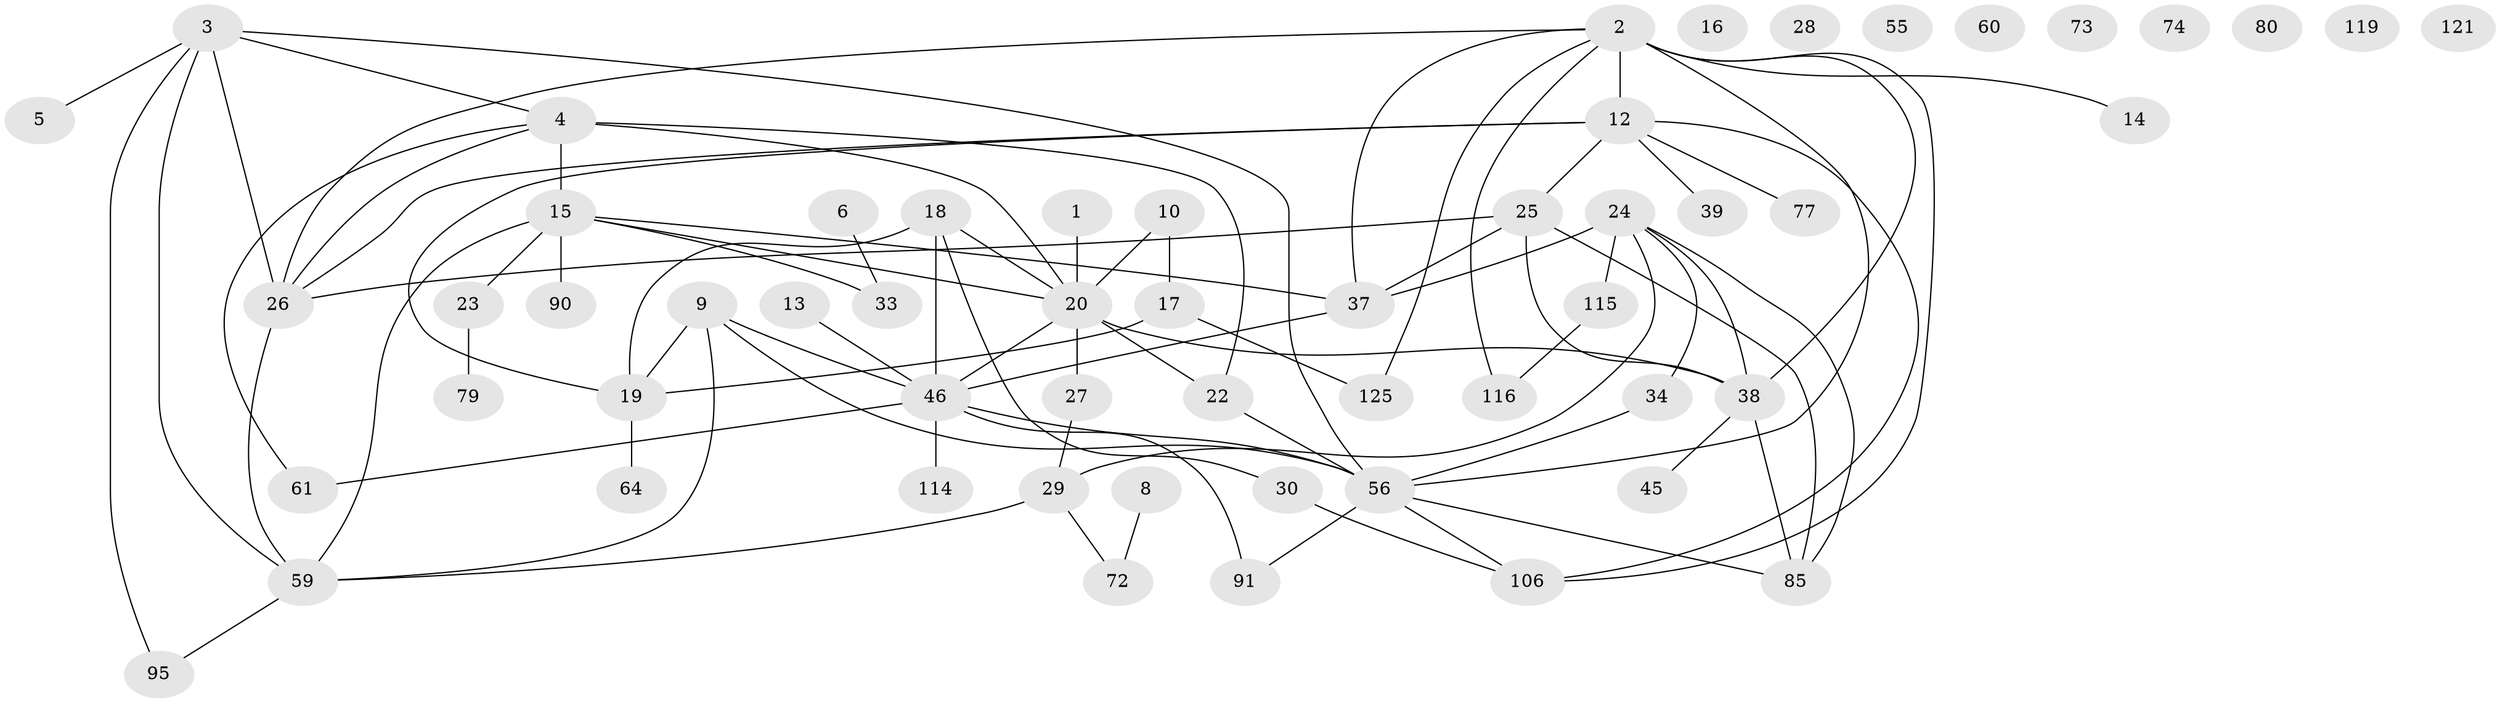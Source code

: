 // original degree distribution, {1: 0.25, 3: 0.22794117647058823, 4: 0.09558823529411764, 2: 0.27941176470588236, 6: 0.03676470588235294, 5: 0.0661764705882353, 0: 0.04411764705882353}
// Generated by graph-tools (version 1.1) at 2025/16/03/04/25 18:16:42]
// undirected, 57 vertices, 83 edges
graph export_dot {
graph [start="1"]
  node [color=gray90,style=filled];
  1 [super="+112"];
  2 [super="+11"];
  3 [super="+36+7+68"];
  4 [super="+49+71"];
  5;
  6 [super="+31"];
  8;
  9 [super="+32"];
  10 [super="+96"];
  12 [super="+135+43"];
  13 [super="+118+120"];
  14 [super="+110+65"];
  15 [super="+67+21+54+52"];
  16 [super="+87+66"];
  17 [super="+35+47+84"];
  18 [super="+122+105"];
  19 [super="+75+42+76"];
  20 [super="+93+44+41"];
  22 [super="+97"];
  23 [super="+83"];
  24 [super="+53+130+63"];
  25 [super="+98"];
  26 [super="+104+82"];
  27 [super="+99"];
  28 [super="+101"];
  29 [super="+92+40"];
  30 [super="+109"];
  33;
  34;
  37 [super="+103"];
  38 [super="+124+58+78"];
  39 [super="+129"];
  45;
  46 [super="+113+48+86"];
  55;
  56 [super="+111+102+123+133+57"];
  59 [super="+88+70"];
  60;
  61;
  64;
  72 [super="+94"];
  73;
  74;
  77;
  79;
  80;
  85 [super="+128"];
  90;
  91;
  95;
  106 [super="+136"];
  114;
  115;
  116 [super="+131"];
  119;
  121 [super="+126"];
  125;
  1 -- 20;
  2 -- 116;
  2 -- 37;
  2 -- 106;
  2 -- 12;
  2 -- 14;
  2 -- 125;
  2 -- 56;
  2 -- 26;
  2 -- 38;
  3 -- 5;
  3 -- 95;
  3 -- 59;
  3 -- 56;
  3 -- 4;
  3 -- 26;
  4 -- 61;
  4 -- 15 [weight=2];
  4 -- 20;
  4 -- 22;
  4 -- 26;
  6 -- 33;
  8 -- 72;
  9 -- 46;
  9 -- 56;
  9 -- 19;
  9 -- 59;
  10 -- 17;
  10 -- 20;
  12 -- 39;
  12 -- 106;
  12 -- 77;
  12 -- 19;
  12 -- 25;
  12 -- 26;
  13 -- 46;
  15 -- 59;
  15 -- 33;
  15 -- 37;
  15 -- 23;
  15 -- 90;
  15 -- 20;
  17 -- 19;
  17 -- 125;
  18 -- 46;
  18 -- 30;
  18 -- 20;
  18 -- 19;
  19 -- 64 [weight=2];
  20 -- 46;
  20 -- 27;
  20 -- 22;
  20 -- 38;
  22 -- 56;
  23 -- 79;
  24 -- 115;
  24 -- 37;
  24 -- 85;
  24 -- 34;
  24 -- 29;
  24 -- 38;
  25 -- 37;
  25 -- 38;
  25 -- 85;
  25 -- 26;
  26 -- 59;
  27 -- 29;
  29 -- 72;
  29 -- 59;
  30 -- 106;
  34 -- 56;
  37 -- 46;
  38 -- 85;
  38 -- 45;
  46 -- 114;
  46 -- 91;
  46 -- 56;
  46 -- 61;
  56 -- 91;
  56 -- 85;
  56 -- 106;
  59 -- 95;
  115 -- 116;
}

